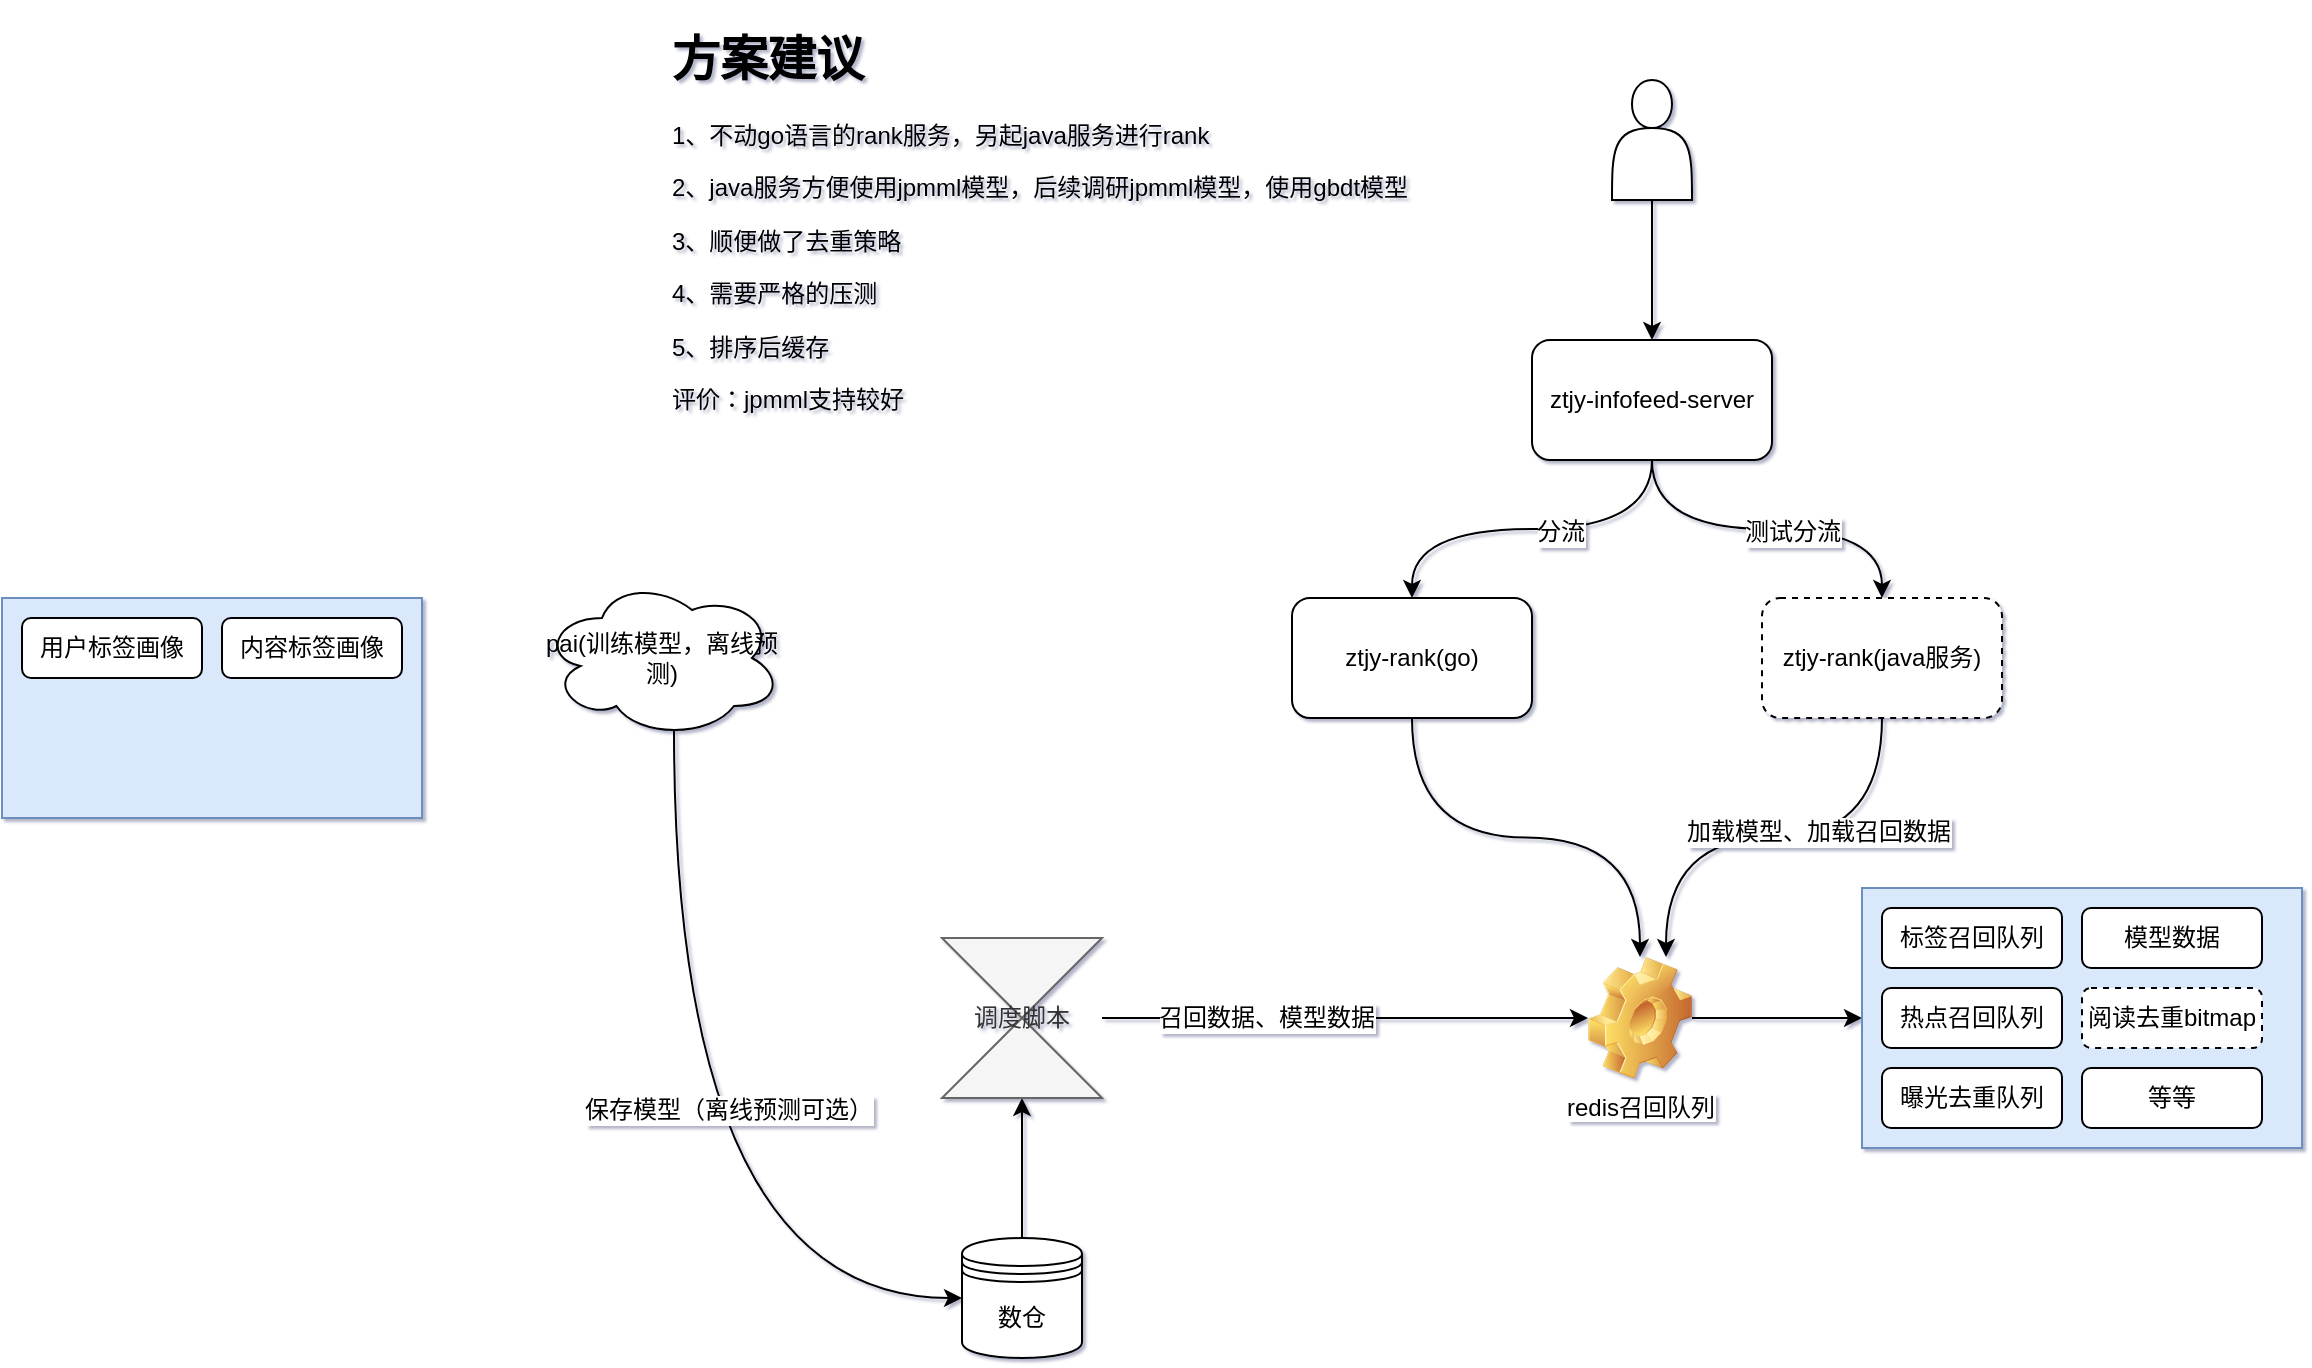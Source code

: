 <mxfile version="12.5.1" type="github">
  <diagram id="NLZLTCQ2kzsotbfR8RQm" name="第 1 页">
    <mxGraphModel dx="1824" dy="1012" grid="1" gridSize="10" guides="1" tooltips="1" connect="1" arrows="1" fold="1" page="0" pageScale="1" pageWidth="827" pageHeight="1169" background="none" math="0" shadow="1">
      <root>
        <mxCell id="0"/>
        <mxCell id="1" parent="0"/>
        <mxCell id="Hb7Wb0ZfLb483x7BZa_l-69" value="" style="rounded=0;whiteSpace=wrap;html=1;shadow=0;strokeColor=#6c8ebf;fillColor=#dae8fc;" vertex="1" parent="1">
          <mxGeometry x="-740" y="150" width="210" height="110" as="geometry"/>
        </mxCell>
        <mxCell id="Hb7Wb0ZfLb483x7BZa_l-23" style="edgeStyle=orthogonalEdgeStyle;curved=1;rounded=0;orthogonalLoop=1;jettySize=auto;html=1;exitX=0.5;exitY=0;exitDx=0;exitDy=0;entryX=0.5;entryY=1;entryDx=0;entryDy=0;" edge="1" parent="1" source="Hb7Wb0ZfLb483x7BZa_l-1" target="Hb7Wb0ZfLb483x7BZa_l-15">
          <mxGeometry relative="1" as="geometry"/>
        </mxCell>
        <mxCell id="Hb7Wb0ZfLb483x7BZa_l-1" value="数仓" style="shape=datastore;whiteSpace=wrap;html=1;" vertex="1" parent="1">
          <mxGeometry x="-260" y="470" width="60" height="60" as="geometry"/>
        </mxCell>
        <mxCell id="Hb7Wb0ZfLb483x7BZa_l-7" value="" style="edgeStyle=orthogonalEdgeStyle;rounded=0;orthogonalLoop=1;jettySize=auto;html=1;" edge="1" parent="1" source="Hb7Wb0ZfLb483x7BZa_l-3" target="Hb7Wb0ZfLb483x7BZa_l-6">
          <mxGeometry relative="1" as="geometry"/>
        </mxCell>
        <mxCell id="Hb7Wb0ZfLb483x7BZa_l-3" value="" style="shape=actor;whiteSpace=wrap;html=1;" vertex="1" parent="1">
          <mxGeometry x="65" y="-109" width="40" height="60" as="geometry"/>
        </mxCell>
        <mxCell id="Hb7Wb0ZfLb483x7BZa_l-11" style="edgeStyle=orthogonalEdgeStyle;rounded=0;orthogonalLoop=1;jettySize=auto;html=1;exitX=0.5;exitY=1;exitDx=0;exitDy=0;entryX=0.5;entryY=0;entryDx=0;entryDy=0;curved=1;" edge="1" parent="1" source="Hb7Wb0ZfLb483x7BZa_l-6" target="Hb7Wb0ZfLb483x7BZa_l-10">
          <mxGeometry relative="1" as="geometry"/>
        </mxCell>
        <mxCell id="Hb7Wb0ZfLb483x7BZa_l-12" value="分流" style="text;html=1;align=center;verticalAlign=middle;resizable=0;points=[];labelBackgroundColor=#ffffff;" vertex="1" connectable="0" parent="Hb7Wb0ZfLb483x7BZa_l-11">
          <mxGeometry x="-0.287" y="1" relative="1" as="geometry">
            <mxPoint x="-13" as="offset"/>
          </mxGeometry>
        </mxCell>
        <mxCell id="Hb7Wb0ZfLb483x7BZa_l-21" style="edgeStyle=orthogonalEdgeStyle;curved=1;rounded=0;orthogonalLoop=1;jettySize=auto;html=1;exitX=0.5;exitY=1;exitDx=0;exitDy=0;" edge="1" parent="1" source="Hb7Wb0ZfLb483x7BZa_l-6" target="Hb7Wb0ZfLb483x7BZa_l-13">
          <mxGeometry relative="1" as="geometry"/>
        </mxCell>
        <mxCell id="Hb7Wb0ZfLb483x7BZa_l-22" value="测试分流" style="text;html=1;align=center;verticalAlign=middle;resizable=0;points=[];labelBackgroundColor=#ffffff;" vertex="1" connectable="0" parent="Hb7Wb0ZfLb483x7BZa_l-21">
          <mxGeometry x="0.133" y="-1" relative="1" as="geometry">
            <mxPoint as="offset"/>
          </mxGeometry>
        </mxCell>
        <mxCell id="Hb7Wb0ZfLb483x7BZa_l-6" value="ztjy-infofeed-server" style="rounded=1;whiteSpace=wrap;html=1;" vertex="1" parent="1">
          <mxGeometry x="25" y="21" width="120" height="60" as="geometry"/>
        </mxCell>
        <mxCell id="Hb7Wb0ZfLb483x7BZa_l-24" style="edgeStyle=orthogonalEdgeStyle;curved=1;rounded=0;orthogonalLoop=1;jettySize=auto;html=1;exitX=0.5;exitY=1;exitDx=0;exitDy=0;" edge="1" parent="1" source="Hb7Wb0ZfLb483x7BZa_l-10" target="Hb7Wb0ZfLb483x7BZa_l-14">
          <mxGeometry relative="1" as="geometry"/>
        </mxCell>
        <mxCell id="Hb7Wb0ZfLb483x7BZa_l-10" value="ztjy-rank(go)" style="rounded=1;whiteSpace=wrap;html=1;" vertex="1" parent="1">
          <mxGeometry x="-95" y="150" width="120" height="60" as="geometry"/>
        </mxCell>
        <mxCell id="Hb7Wb0ZfLb483x7BZa_l-25" style="edgeStyle=orthogonalEdgeStyle;curved=1;rounded=0;orthogonalLoop=1;jettySize=auto;html=1;exitX=0.5;exitY=1;exitDx=0;exitDy=0;entryX=0.75;entryY=0;entryDx=0;entryDy=0;" edge="1" parent="1" source="Hb7Wb0ZfLb483x7BZa_l-13" target="Hb7Wb0ZfLb483x7BZa_l-14">
          <mxGeometry relative="1" as="geometry"/>
        </mxCell>
        <mxCell id="Hb7Wb0ZfLb483x7BZa_l-33" value="加载模型、加载召回数据" style="text;html=1;align=center;verticalAlign=middle;resizable=0;points=[];labelBackgroundColor=#ffffff;" vertex="1" connectable="0" parent="Hb7Wb0ZfLb483x7BZa_l-25">
          <mxGeometry x="-0.503" y="-32" relative="1" as="geometry">
            <mxPoint as="offset"/>
          </mxGeometry>
        </mxCell>
        <mxCell id="Hb7Wb0ZfLb483x7BZa_l-13" value="ztjy-rank(java服务)" style="rounded=1;whiteSpace=wrap;html=1;dashed=1;" vertex="1" parent="1">
          <mxGeometry x="140" y="150" width="120" height="60" as="geometry"/>
        </mxCell>
        <mxCell id="Hb7Wb0ZfLb483x7BZa_l-61" style="edgeStyle=none;rounded=0;orthogonalLoop=1;jettySize=auto;html=1;exitX=1;exitY=0.5;exitDx=0;exitDy=0;entryX=0;entryY=0.5;entryDx=0;entryDy=0;fontColor=#000000;" edge="1" parent="1" source="Hb7Wb0ZfLb483x7BZa_l-14" target="Hb7Wb0ZfLb483x7BZa_l-58">
          <mxGeometry relative="1" as="geometry"/>
        </mxCell>
        <mxCell id="Hb7Wb0ZfLb483x7BZa_l-14" value="redis召回队列" style="shape=image;html=1;verticalLabelPosition=bottom;labelBackgroundColor=#ffffff;verticalAlign=top;imageAspect=1;aspect=fixed;image=img/clipart/Gear_128x128.png;rounded=1;" vertex="1" parent="1">
          <mxGeometry x="53" y="329.5" width="52" height="61" as="geometry"/>
        </mxCell>
        <mxCell id="Hb7Wb0ZfLb483x7BZa_l-20" style="rounded=0;orthogonalLoop=1;jettySize=auto;html=1;exitX=1;exitY=0.5;exitDx=0;exitDy=0;" edge="1" parent="1" source="Hb7Wb0ZfLb483x7BZa_l-15" target="Hb7Wb0ZfLb483x7BZa_l-14">
          <mxGeometry relative="1" as="geometry"/>
        </mxCell>
        <mxCell id="Hb7Wb0ZfLb483x7BZa_l-27" value="召回数据、模型数据" style="text;html=1;align=center;verticalAlign=middle;resizable=0;points=[];labelBackgroundColor=#ffffff;" vertex="1" connectable="0" parent="Hb7Wb0ZfLb483x7BZa_l-20">
          <mxGeometry x="-0.451" relative="1" as="geometry">
            <mxPoint x="15" as="offset"/>
          </mxGeometry>
        </mxCell>
        <mxCell id="Hb7Wb0ZfLb483x7BZa_l-15" value="调度脚本" style="shape=collate;whiteSpace=wrap;html=1;rounded=1;fillColor=#f5f5f5;strokeColor=#666666;fontColor=#333333;" vertex="1" parent="1">
          <mxGeometry x="-270" y="320" width="80" height="80" as="geometry"/>
        </mxCell>
        <mxCell id="Hb7Wb0ZfLb483x7BZa_l-30" style="edgeStyle=orthogonalEdgeStyle;rounded=0;orthogonalLoop=1;jettySize=auto;html=1;exitX=0.55;exitY=0.95;exitDx=0;exitDy=0;exitPerimeter=0;entryX=0;entryY=0.5;entryDx=0;entryDy=0;curved=1;" edge="1" parent="1" source="Hb7Wb0ZfLb483x7BZa_l-28" target="Hb7Wb0ZfLb483x7BZa_l-1">
          <mxGeometry relative="1" as="geometry">
            <Array as="points">
              <mxPoint x="-404" y="500"/>
            </Array>
          </mxGeometry>
        </mxCell>
        <mxCell id="Hb7Wb0ZfLb483x7BZa_l-35" value="保存模型（离线预测可选）" style="text;html=1;align=center;verticalAlign=middle;resizable=0;points=[];labelBackgroundColor=#ffffff;fontColor=#000000;" vertex="1" connectable="0" parent="Hb7Wb0ZfLb483x7BZa_l-30">
          <mxGeometry x="-0.115" y="27" relative="1" as="geometry">
            <mxPoint as="offset"/>
          </mxGeometry>
        </mxCell>
        <mxCell id="Hb7Wb0ZfLb483x7BZa_l-28" value="pai(训练模型，离线预测)" style="ellipse;shape=cloud;whiteSpace=wrap;html=1;rounded=1;shadow=0;strokeColor=#000000;fillColor=#ffffff;" vertex="1" parent="1">
          <mxGeometry x="-470" y="140" width="120" height="80" as="geometry"/>
        </mxCell>
        <mxCell id="Hb7Wb0ZfLb483x7BZa_l-34" value="&lt;h1&gt;方案建议&lt;/h1&gt;&lt;p&gt;1、不动go语言的rank服务，另起java服务进行rank&lt;/p&gt;&lt;p&gt;2、java服务方便使用jpmml模型，后续调研jpmml模型，使用gbdt模型&lt;/p&gt;&lt;p&gt;3、顺便做了去重策略&lt;/p&gt;&lt;p&gt;4、需要严格的压测&lt;/p&gt;&lt;p&gt;5、排序后缓存&lt;/p&gt;&lt;p&gt;评价：jpmml支持较好&lt;/p&gt;" style="text;html=1;strokeColor=none;fillColor=none;spacing=5;spacingTop=-20;whiteSpace=wrap;overflow=hidden;rounded=0;shadow=0;fontStyle=0;fontColor=#000000;" vertex="1" parent="1">
          <mxGeometry x="-410" y="-139" width="410" height="209" as="geometry"/>
        </mxCell>
        <mxCell id="Hb7Wb0ZfLb483x7BZa_l-68" value="" style="group" vertex="1" connectable="0" parent="1">
          <mxGeometry x="190" y="295" width="220" height="130" as="geometry"/>
        </mxCell>
        <mxCell id="Hb7Wb0ZfLb483x7BZa_l-58" value="" style="rounded=0;whiteSpace=wrap;html=1;shadow=0;strokeColor=#6c8ebf;fillColor=#dae8fc;" vertex="1" parent="Hb7Wb0ZfLb483x7BZa_l-68">
          <mxGeometry width="220" height="130" as="geometry"/>
        </mxCell>
        <mxCell id="Hb7Wb0ZfLb483x7BZa_l-62" value="标签召回队列" style="rounded=1;whiteSpace=wrap;html=1;shadow=0;strokeColor=#000000;fillColor=#ffffff;fontColor=#000000;" vertex="1" parent="Hb7Wb0ZfLb483x7BZa_l-68">
          <mxGeometry x="10" y="10" width="90" height="30" as="geometry"/>
        </mxCell>
        <mxCell id="Hb7Wb0ZfLb483x7BZa_l-63" value="模型数据" style="rounded=1;whiteSpace=wrap;html=1;shadow=0;strokeColor=#000000;fillColor=#ffffff;fontColor=#000000;" vertex="1" parent="Hb7Wb0ZfLb483x7BZa_l-68">
          <mxGeometry x="110" y="10" width="90" height="30" as="geometry"/>
        </mxCell>
        <mxCell id="Hb7Wb0ZfLb483x7BZa_l-64" value="热点召回队列" style="rounded=1;whiteSpace=wrap;html=1;shadow=0;strokeColor=#000000;fillColor=#ffffff;fontColor=#000000;" vertex="1" parent="Hb7Wb0ZfLb483x7BZa_l-68">
          <mxGeometry x="10" y="50" width="90" height="30" as="geometry"/>
        </mxCell>
        <mxCell id="Hb7Wb0ZfLb483x7BZa_l-65" value="阅读去重bitmap" style="rounded=1;whiteSpace=wrap;html=1;shadow=0;strokeColor=#000000;fillColor=#ffffff;fontColor=#000000;dashed=1;" vertex="1" parent="Hb7Wb0ZfLb483x7BZa_l-68">
          <mxGeometry x="110" y="50" width="90" height="30" as="geometry"/>
        </mxCell>
        <mxCell id="Hb7Wb0ZfLb483x7BZa_l-66" value="曝光去重队列" style="rounded=1;whiteSpace=wrap;html=1;shadow=0;strokeColor=#000000;fillColor=#ffffff;fontColor=#000000;" vertex="1" parent="Hb7Wb0ZfLb483x7BZa_l-68">
          <mxGeometry x="10" y="90" width="90" height="30" as="geometry"/>
        </mxCell>
        <mxCell id="Hb7Wb0ZfLb483x7BZa_l-67" value="等等" style="rounded=1;whiteSpace=wrap;html=1;shadow=0;strokeColor=#000000;fillColor=#ffffff;fontColor=#000000;" vertex="1" parent="Hb7Wb0ZfLb483x7BZa_l-68">
          <mxGeometry x="110" y="90" width="90" height="30" as="geometry"/>
        </mxCell>
        <mxCell id="Hb7Wb0ZfLb483x7BZa_l-78" value="用户标签画像" style="rounded=1;whiteSpace=wrap;html=1;shadow=0;strokeColor=#000000;fillColor=#ffffff;fontColor=#000000;" vertex="1" parent="1">
          <mxGeometry x="-730" y="160" width="90" height="30" as="geometry"/>
        </mxCell>
        <mxCell id="Hb7Wb0ZfLb483x7BZa_l-79" value="内容标签画像" style="rounded=1;whiteSpace=wrap;html=1;shadow=0;strokeColor=#000000;fillColor=#ffffff;fontColor=#000000;" vertex="1" parent="1">
          <mxGeometry x="-630" y="160" width="90" height="30" as="geometry"/>
        </mxCell>
      </root>
    </mxGraphModel>
  </diagram>
</mxfile>
